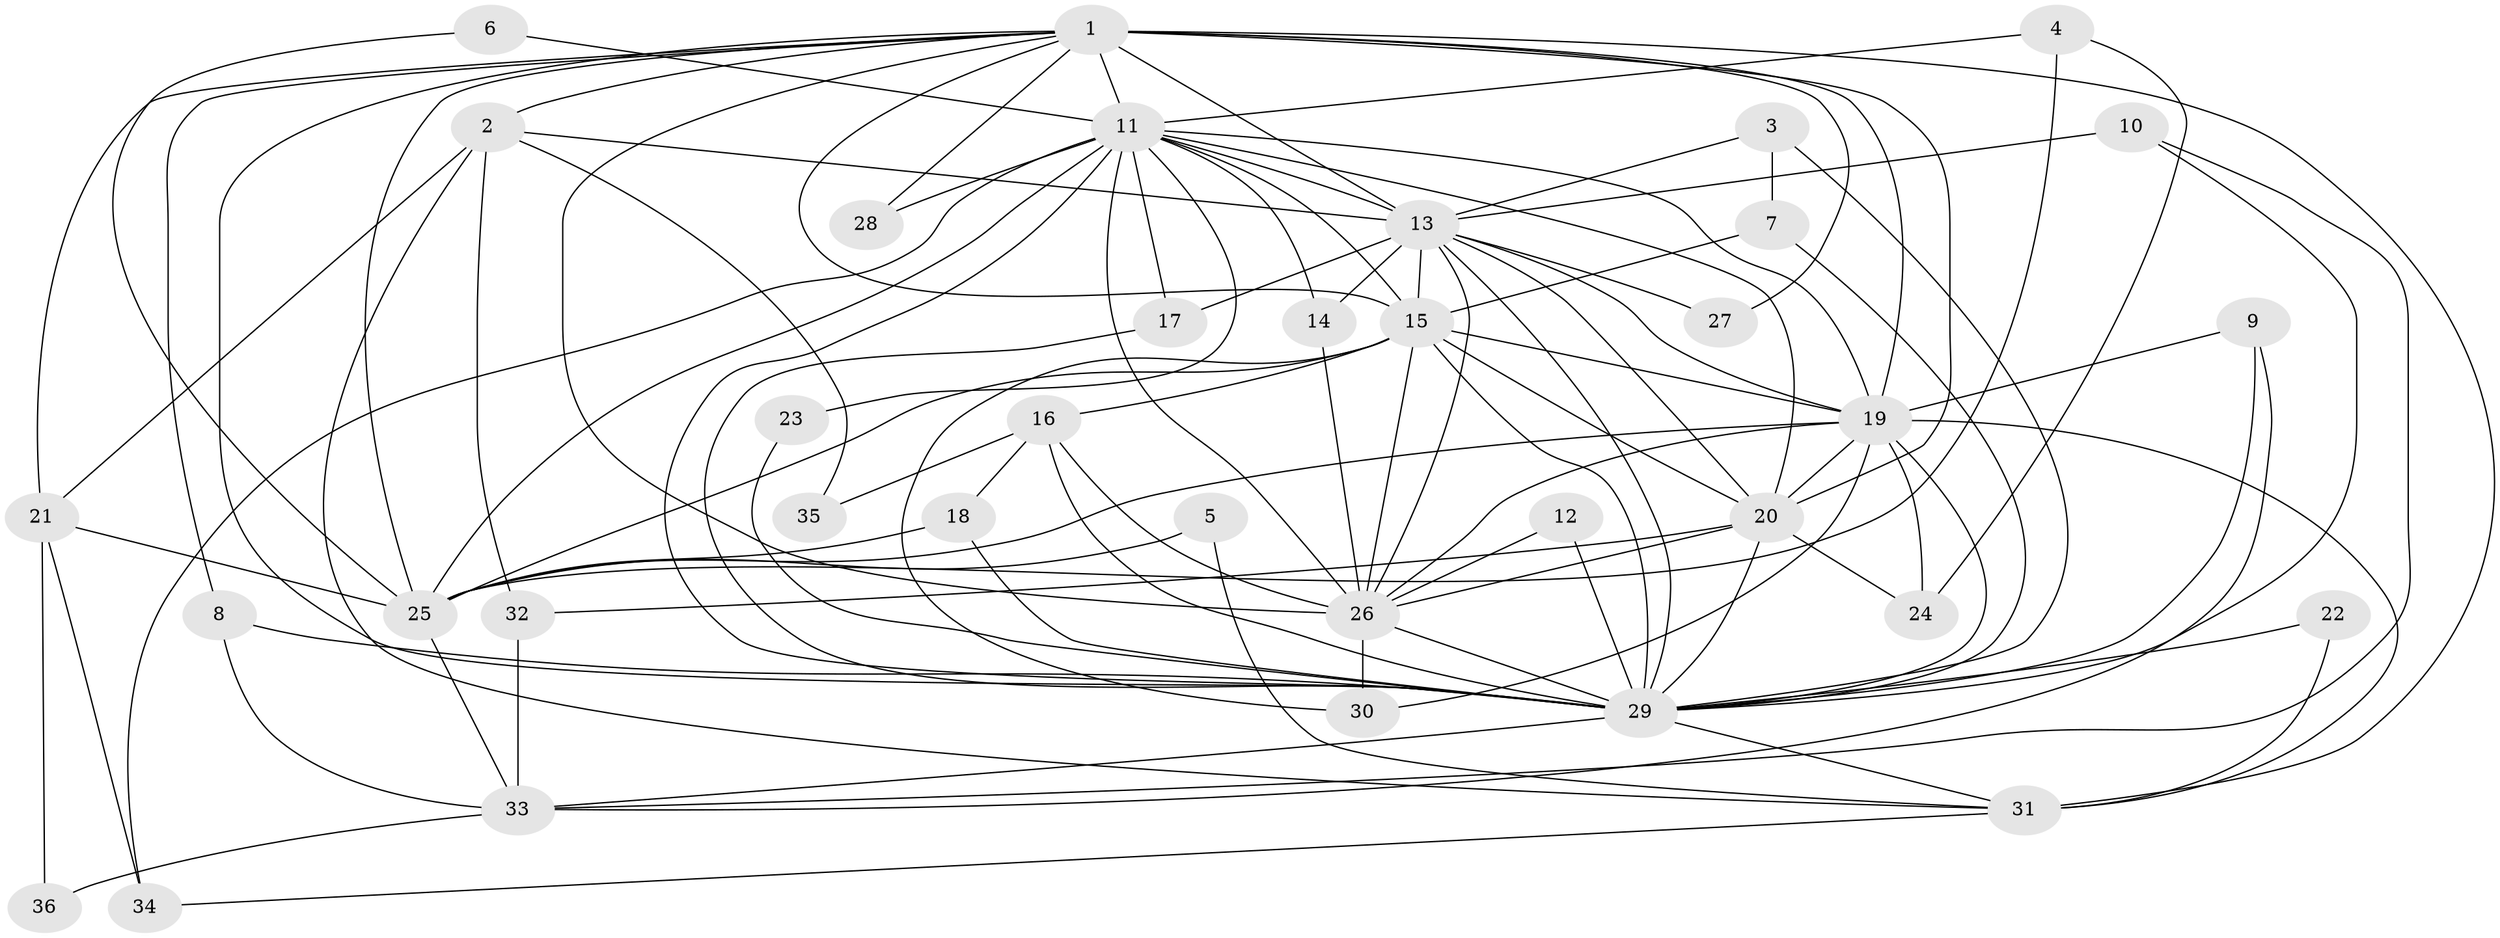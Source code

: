 // original degree distribution, {9: 0.013888888888888888, 13: 0.013888888888888888, 16: 0.013888888888888888, 14: 0.027777777777777776, 27: 0.013888888888888888, 20: 0.013888888888888888, 19: 0.013888888888888888, 15: 0.013888888888888888, 21: 0.013888888888888888, 2: 0.5277777777777778, 8: 0.013888888888888888, 3: 0.2361111111111111, 5: 0.027777777777777776, 4: 0.027777777777777776, 10: 0.013888888888888888, 7: 0.013888888888888888}
// Generated by graph-tools (version 1.1) at 2025/01/03/09/25 03:01:34]
// undirected, 36 vertices, 101 edges
graph export_dot {
graph [start="1"]
  node [color=gray90,style=filled];
  1;
  2;
  3;
  4;
  5;
  6;
  7;
  8;
  9;
  10;
  11;
  12;
  13;
  14;
  15;
  16;
  17;
  18;
  19;
  20;
  21;
  22;
  23;
  24;
  25;
  26;
  27;
  28;
  29;
  30;
  31;
  32;
  33;
  34;
  35;
  36;
  1 -- 2 [weight=1.0];
  1 -- 8 [weight=1.0];
  1 -- 11 [weight=3.0];
  1 -- 13 [weight=3.0];
  1 -- 15 [weight=3.0];
  1 -- 19 [weight=3.0];
  1 -- 20 [weight=3.0];
  1 -- 21 [weight=1.0];
  1 -- 25 [weight=1.0];
  1 -- 26 [weight=3.0];
  1 -- 27 [weight=2.0];
  1 -- 28 [weight=2.0];
  1 -- 29 [weight=3.0];
  1 -- 31 [weight=1.0];
  2 -- 13 [weight=1.0];
  2 -- 21 [weight=1.0];
  2 -- 31 [weight=1.0];
  2 -- 32 [weight=1.0];
  2 -- 35 [weight=1.0];
  3 -- 7 [weight=1.0];
  3 -- 13 [weight=1.0];
  3 -- 29 [weight=1.0];
  4 -- 11 [weight=1.0];
  4 -- 24 [weight=1.0];
  4 -- 25 [weight=1.0];
  5 -- 25 [weight=1.0];
  5 -- 31 [weight=1.0];
  6 -- 11 [weight=1.0];
  6 -- 25 [weight=1.0];
  7 -- 15 [weight=1.0];
  7 -- 29 [weight=1.0];
  8 -- 29 [weight=1.0];
  8 -- 33 [weight=1.0];
  9 -- 19 [weight=1.0];
  9 -- 29 [weight=1.0];
  9 -- 33 [weight=1.0];
  10 -- 13 [weight=2.0];
  10 -- 29 [weight=1.0];
  10 -- 33 [weight=1.0];
  11 -- 13 [weight=3.0];
  11 -- 14 [weight=1.0];
  11 -- 15 [weight=1.0];
  11 -- 17 [weight=1.0];
  11 -- 19 [weight=1.0];
  11 -- 20 [weight=1.0];
  11 -- 23 [weight=1.0];
  11 -- 25 [weight=1.0];
  11 -- 26 [weight=2.0];
  11 -- 28 [weight=1.0];
  11 -- 29 [weight=1.0];
  11 -- 34 [weight=1.0];
  12 -- 26 [weight=1.0];
  12 -- 29 [weight=2.0];
  13 -- 14 [weight=1.0];
  13 -- 15 [weight=2.0];
  13 -- 17 [weight=1.0];
  13 -- 19 [weight=1.0];
  13 -- 20 [weight=1.0];
  13 -- 26 [weight=2.0];
  13 -- 27 [weight=1.0];
  13 -- 29 [weight=2.0];
  14 -- 26 [weight=1.0];
  15 -- 16 [weight=1.0];
  15 -- 19 [weight=2.0];
  15 -- 20 [weight=2.0];
  15 -- 25 [weight=1.0];
  15 -- 26 [weight=1.0];
  15 -- 29 [weight=1.0];
  15 -- 30 [weight=1.0];
  16 -- 18 [weight=1.0];
  16 -- 26 [weight=1.0];
  16 -- 29 [weight=1.0];
  16 -- 35 [weight=1.0];
  17 -- 29 [weight=1.0];
  18 -- 25 [weight=1.0];
  18 -- 29 [weight=1.0];
  19 -- 20 [weight=2.0];
  19 -- 24 [weight=1.0];
  19 -- 25 [weight=1.0];
  19 -- 26 [weight=1.0];
  19 -- 29 [weight=3.0];
  19 -- 30 [weight=1.0];
  19 -- 31 [weight=2.0];
  20 -- 24 [weight=1.0];
  20 -- 26 [weight=1.0];
  20 -- 29 [weight=2.0];
  20 -- 32 [weight=1.0];
  21 -- 25 [weight=1.0];
  21 -- 34 [weight=1.0];
  21 -- 36 [weight=1.0];
  22 -- 29 [weight=1.0];
  22 -- 31 [weight=1.0];
  23 -- 29 [weight=1.0];
  25 -- 33 [weight=1.0];
  26 -- 29 [weight=1.0];
  26 -- 30 [weight=1.0];
  29 -- 31 [weight=1.0];
  29 -- 33 [weight=1.0];
  31 -- 34 [weight=1.0];
  32 -- 33 [weight=1.0];
  33 -- 36 [weight=1.0];
}
